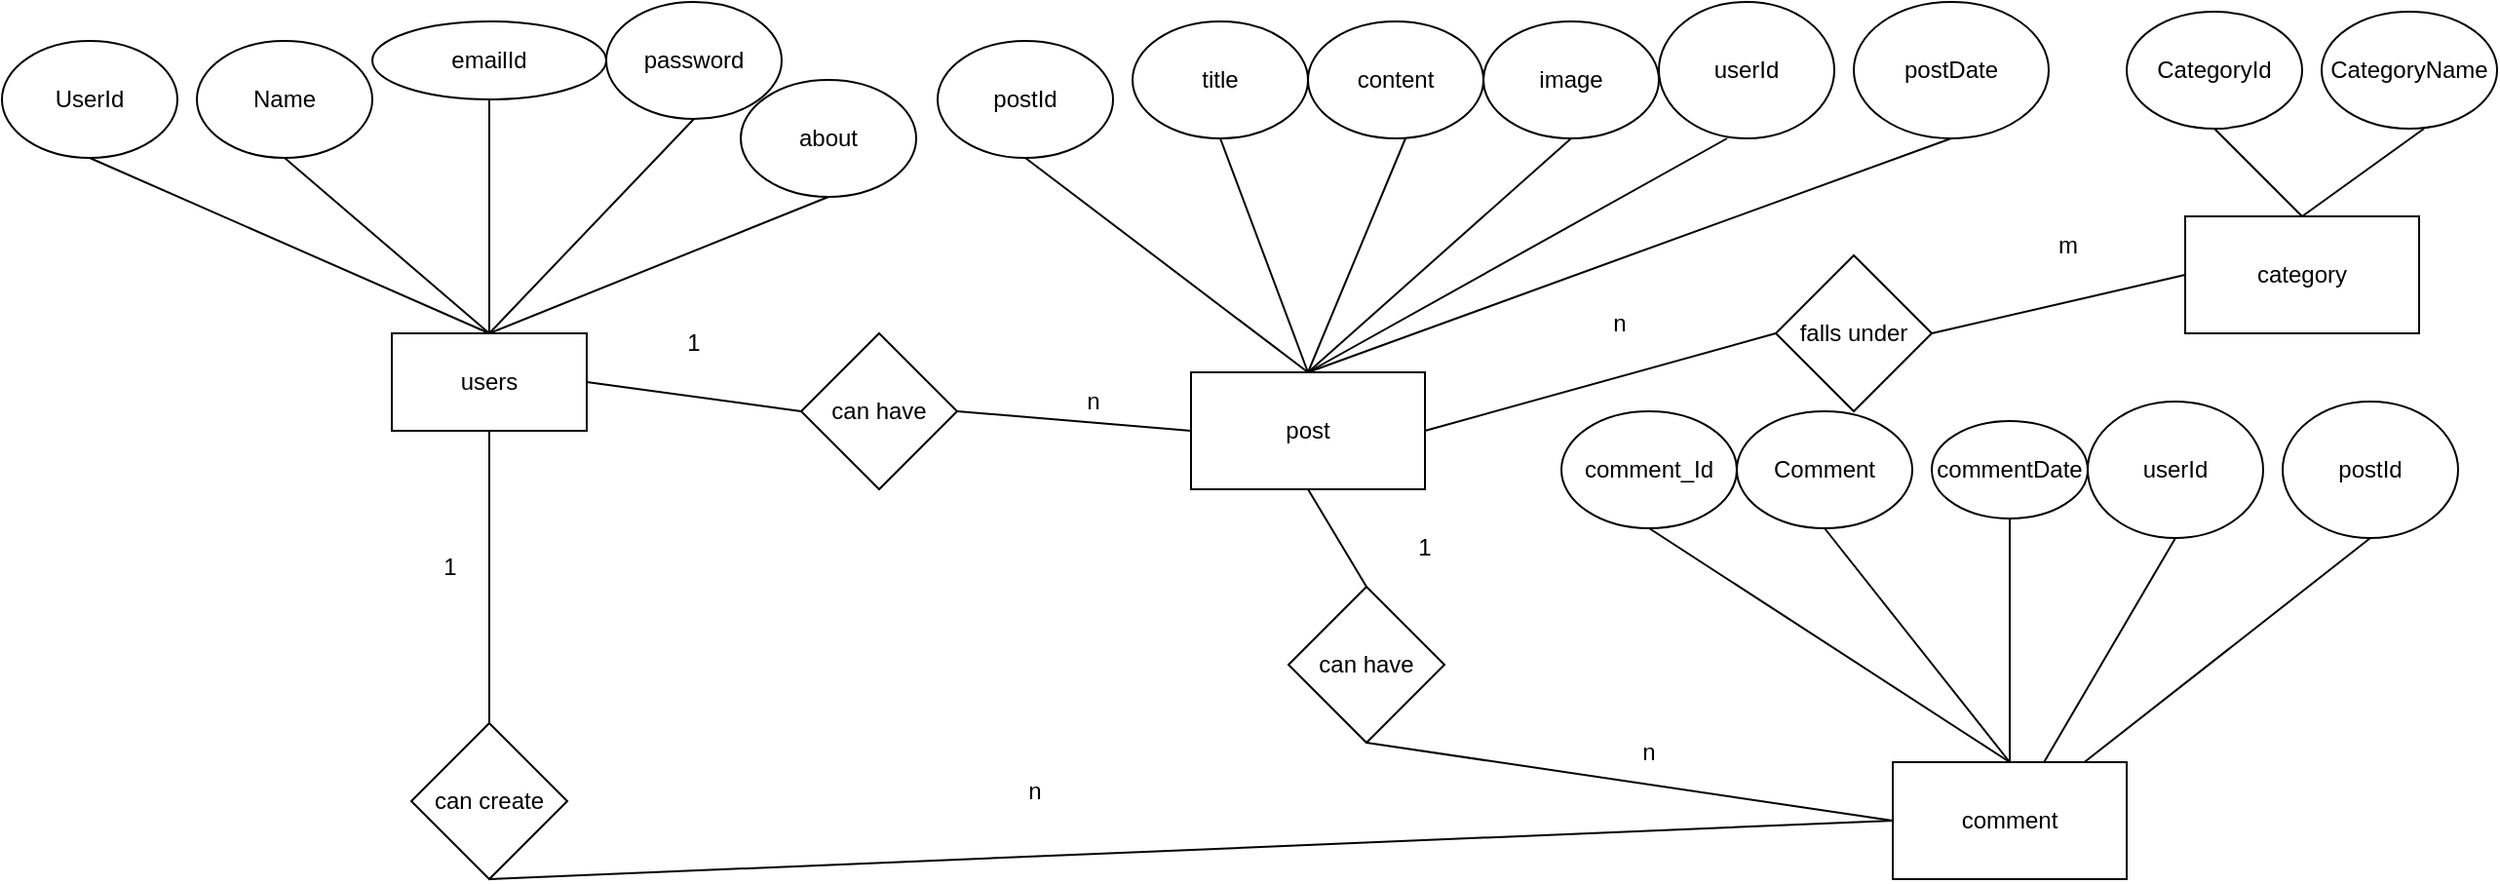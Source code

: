 <mxfile version="20.5.3" type="device"><diagram id="0_QYqSw8uWOZMgOjV0eI" name="Page-1"><mxGraphModel dx="1935" dy="1619" grid="1" gridSize="10" guides="1" tooltips="1" connect="1" arrows="1" fold="1" page="1" pageScale="1" pageWidth="827" pageHeight="1169" math="0" shadow="0"><root><mxCell id="0"/><mxCell id="1" parent="0"/><mxCell id="tV9ufawB_KjoY4fwwwYl-1" value="post" style="rounded=0;whiteSpace=wrap;html=1;" vertex="1" parent="1"><mxGeometry x="600" y="170" width="120" height="60" as="geometry"/></mxCell><mxCell id="tV9ufawB_KjoY4fwwwYl-2" value="users" style="rounded=0;whiteSpace=wrap;html=1;" vertex="1" parent="1"><mxGeometry x="190" y="150" width="100" height="50" as="geometry"/></mxCell><mxCell id="tV9ufawB_KjoY4fwwwYl-4" value="UserId" style="ellipse;whiteSpace=wrap;html=1;" vertex="1" parent="1"><mxGeometry x="-10" width="90" height="60" as="geometry"/></mxCell><mxCell id="tV9ufawB_KjoY4fwwwYl-5" value="" style="endArrow=none;html=1;rounded=0;entryX=0.5;entryY=1;entryDx=0;entryDy=0;exitX=0.5;exitY=0;exitDx=0;exitDy=0;" edge="1" parent="1" source="tV9ufawB_KjoY4fwwwYl-2" target="tV9ufawB_KjoY4fwwwYl-4"><mxGeometry width="50" height="50" relative="1" as="geometry"><mxPoint x="390" y="260" as="sourcePoint"/><mxPoint x="440" y="210" as="targetPoint"/></mxGeometry></mxCell><mxCell id="tV9ufawB_KjoY4fwwwYl-6" value="Name" style="ellipse;whiteSpace=wrap;html=1;" vertex="1" parent="1"><mxGeometry x="90" width="90" height="60" as="geometry"/></mxCell><mxCell id="tV9ufawB_KjoY4fwwwYl-7" value="" style="endArrow=none;html=1;rounded=0;entryX=0.5;entryY=1;entryDx=0;entryDy=0;" edge="1" parent="1" target="tV9ufawB_KjoY4fwwwYl-6"><mxGeometry width="50" height="50" relative="1" as="geometry"><mxPoint x="240" y="150" as="sourcePoint"/><mxPoint x="45" y="70" as="targetPoint"/></mxGeometry></mxCell><mxCell id="tV9ufawB_KjoY4fwwwYl-9" value="" style="endArrow=none;html=1;rounded=0;" edge="1" parent="1" target="tV9ufawB_KjoY4fwwwYl-10"><mxGeometry width="50" height="50" relative="1" as="geometry"><mxPoint x="240" y="150" as="sourcePoint"/><mxPoint x="240" y="40" as="targetPoint"/></mxGeometry></mxCell><mxCell id="tV9ufawB_KjoY4fwwwYl-10" value="emailId" style="ellipse;whiteSpace=wrap;html=1;" vertex="1" parent="1"><mxGeometry x="180" y="-10" width="120" height="40" as="geometry"/></mxCell><mxCell id="tV9ufawB_KjoY4fwwwYl-11" value="password" style="ellipse;whiteSpace=wrap;html=1;" vertex="1" parent="1"><mxGeometry x="300" y="-20" width="90" height="60" as="geometry"/></mxCell><mxCell id="tV9ufawB_KjoY4fwwwYl-12" value="" style="endArrow=none;html=1;rounded=0;entryX=0.5;entryY=1;entryDx=0;entryDy=0;exitX=0.5;exitY=0;exitDx=0;exitDy=0;" edge="1" parent="1" source="tV9ufawB_KjoY4fwwwYl-2" target="tV9ufawB_KjoY4fwwwYl-11"><mxGeometry width="50" height="50" relative="1" as="geometry"><mxPoint x="250" y="160" as="sourcePoint"/><mxPoint x="250" y="40" as="targetPoint"/></mxGeometry></mxCell><mxCell id="tV9ufawB_KjoY4fwwwYl-13" value="" style="endArrow=none;html=1;rounded=0;exitX=0.5;exitY=0;exitDx=0;exitDy=0;entryX=0.5;entryY=1;entryDx=0;entryDy=0;" edge="1" parent="1" source="tV9ufawB_KjoY4fwwwYl-2" target="tV9ufawB_KjoY4fwwwYl-14"><mxGeometry width="50" height="50" relative="1" as="geometry"><mxPoint x="260" y="170" as="sourcePoint"/><mxPoint x="400" y="90" as="targetPoint"/></mxGeometry></mxCell><mxCell id="tV9ufawB_KjoY4fwwwYl-14" value="about" style="ellipse;whiteSpace=wrap;html=1;" vertex="1" parent="1"><mxGeometry x="369" y="20" width="90" height="60" as="geometry"/></mxCell><mxCell id="tV9ufawB_KjoY4fwwwYl-15" value="postId&lt;span style=&quot;color: rgba(0, 0, 0, 0); font-family: monospace; font-size: 0px; text-align: start;&quot;&gt;%3CmxGraphModel%3E%3Croot%3E%3CmxCell%20id%3D%220%22%2F%3E%3CmxCell%20id%3D%221%22%20parent%3D%220%22%2F%3E%3CmxCell%20id%3D%222%22%20value%3D%22about%22%20style%3D%22ellipse%3BwhiteSpace%3Dwrap%3Bhtml%3D1%3B%22%20vertex%3D%221%22%20parent%3D%221%22%3E%3CmxGeometry%20x%3D%22390%22%20y%3D%2240%22%20width%3D%2290%22%20height%3D%2260%22%20as%3D%22geometry%22%2F%3E%3C%2FmxCell%3E%3C%2Froot%3E%3C%2FmxGraphModel%3E&lt;/span&gt;" style="ellipse;whiteSpace=wrap;html=1;" vertex="1" parent="1"><mxGeometry x="470" width="90" height="60" as="geometry"/></mxCell><mxCell id="tV9ufawB_KjoY4fwwwYl-16" value="title" style="ellipse;whiteSpace=wrap;html=1;" vertex="1" parent="1"><mxGeometry x="570" y="-10" width="90" height="60" as="geometry"/></mxCell><mxCell id="tV9ufawB_KjoY4fwwwYl-17" value="cont&lt;span style=&quot;color: rgba(0, 0, 0, 0); font-family: monospace; font-size: 0px; text-align: start;&quot;&gt;%3CmxGraphModel%3E%3Croot%3E%3CmxCell%20id%3D%220%22%2F%3E%3CmxCell%20id%3D%221%22%20parent%3D%220%22%2F%3E%3CmxCell%20id%3D%222%22%20value%3D%22about%22%20style%3D%22ellipse%3BwhiteSpace%3Dwrap%3Bhtml%3D1%3B%22%20vertex%3D%221%22%20parent%3D%221%22%3E%3CmxGeometry%20x%3D%22390%22%20y%3D%2240%22%20width%3D%2290%22%20height%3D%2260%22%20as%3D%22geometry%22%2F%3E%3C%2FmxCell%3E%3C%2Froot%3E%3C%2FmxGraphModel%3E&lt;/span&gt;ent" style="ellipse;whiteSpace=wrap;html=1;" vertex="1" parent="1"><mxGeometry x="660" y="-10" width="90" height="60" as="geometry"/></mxCell><mxCell id="tV9ufawB_KjoY4fwwwYl-18" value="image" style="ellipse;whiteSpace=wrap;html=1;" vertex="1" parent="1"><mxGeometry x="750" y="-10" width="90" height="60" as="geometry"/></mxCell><mxCell id="tV9ufawB_KjoY4fwwwYl-19" value="" style="endArrow=none;html=1;rounded=0;exitX=0.5;exitY=0;exitDx=0;exitDy=0;" edge="1" parent="1" source="tV9ufawB_KjoY4fwwwYl-1"><mxGeometry width="50" height="50" relative="1" as="geometry"><mxPoint x="710" y="170" as="sourcePoint"/><mxPoint x="710" y="50" as="targetPoint"/></mxGeometry></mxCell><mxCell id="tV9ufawB_KjoY4fwwwYl-20" value="" style="endArrow=none;html=1;rounded=0;entryX=0.5;entryY=1;entryDx=0;entryDy=0;exitX=0.5;exitY=0;exitDx=0;exitDy=0;" edge="1" parent="1" source="tV9ufawB_KjoY4fwwwYl-1" target="tV9ufawB_KjoY4fwwwYl-16"><mxGeometry width="50" height="50" relative="1" as="geometry"><mxPoint x="260" y="170" as="sourcePoint"/><mxPoint x="260" y="50" as="targetPoint"/></mxGeometry></mxCell><mxCell id="tV9ufawB_KjoY4fwwwYl-21" value="" style="endArrow=none;html=1;rounded=0;entryX=0.5;entryY=1;entryDx=0;entryDy=0;exitX=0.5;exitY=0;exitDx=0;exitDy=0;" edge="1" parent="1" source="tV9ufawB_KjoY4fwwwYl-1" target="tV9ufawB_KjoY4fwwwYl-15"><mxGeometry width="50" height="50" relative="1" as="geometry"><mxPoint x="270" y="180" as="sourcePoint"/><mxPoint x="270" y="60" as="targetPoint"/></mxGeometry></mxCell><mxCell id="tV9ufawB_KjoY4fwwwYl-22" value="" style="endArrow=none;html=1;rounded=0;entryX=0.5;entryY=1;entryDx=0;entryDy=0;exitX=0.5;exitY=0;exitDx=0;exitDy=0;" edge="1" parent="1" source="tV9ufawB_KjoY4fwwwYl-1" target="tV9ufawB_KjoY4fwwwYl-18"><mxGeometry width="50" height="50" relative="1" as="geometry"><mxPoint x="280" y="190" as="sourcePoint"/><mxPoint x="280" y="70" as="targetPoint"/></mxGeometry></mxCell><mxCell id="tV9ufawB_KjoY4fwwwYl-23" value="userId" style="ellipse;whiteSpace=wrap;html=1;" vertex="1" parent="1"><mxGeometry x="840" y="-20" width="90" height="70" as="geometry"/></mxCell><mxCell id="tV9ufawB_KjoY4fwwwYl-24" value="" style="endArrow=none;html=1;rounded=0;entryX=0.389;entryY=1;entryDx=0;entryDy=0;entryPerimeter=0;exitX=0.5;exitY=0;exitDx=0;exitDy=0;" edge="1" parent="1" source="tV9ufawB_KjoY4fwwwYl-1" target="tV9ufawB_KjoY4fwwwYl-23"><mxGeometry width="50" height="50" relative="1" as="geometry"><mxPoint x="290" y="200" as="sourcePoint"/><mxPoint x="290" y="80" as="targetPoint"/></mxGeometry></mxCell><mxCell id="tV9ufawB_KjoY4fwwwYl-25" value="can have" style="rhombus;whiteSpace=wrap;html=1;" vertex="1" parent="1"><mxGeometry x="400" y="150" width="80" height="80" as="geometry"/></mxCell><mxCell id="tV9ufawB_KjoY4fwwwYl-26" value="" style="endArrow=none;html=1;rounded=0;exitX=1;exitY=0.5;exitDx=0;exitDy=0;entryX=0;entryY=0.5;entryDx=0;entryDy=0;" edge="1" parent="1" source="tV9ufawB_KjoY4fwwwYl-25" target="tV9ufawB_KjoY4fwwwYl-1"><mxGeometry width="50" height="50" relative="1" as="geometry"><mxPoint x="590" y="210" as="sourcePoint"/><mxPoint x="640" y="160" as="targetPoint"/></mxGeometry></mxCell><mxCell id="tV9ufawB_KjoY4fwwwYl-27" value="" style="endArrow=none;html=1;rounded=0;exitX=1;exitY=0.5;exitDx=0;exitDy=0;entryX=0;entryY=0.5;entryDx=0;entryDy=0;" edge="1" parent="1" source="tV9ufawB_KjoY4fwwwYl-2" target="tV9ufawB_KjoY4fwwwYl-25"><mxGeometry width="50" height="50" relative="1" as="geometry"><mxPoint x="590" y="210" as="sourcePoint"/><mxPoint x="410" y="170" as="targetPoint"/></mxGeometry></mxCell><mxCell id="tV9ufawB_KjoY4fwwwYl-28" value="1&lt;span style=&quot;color: rgba(0, 0, 0, 0); font-family: monospace; font-size: 0px; text-align: start;&quot;&gt;%3CmxGraphModel%3E%3Croot%3E%3CmxCell%20id%3D%220%22%2F%3E%3CmxCell%20id%3D%221%22%20parent%3D%220%22%2F%3E%3CmxCell%20id%3D%222%22%20value%3D%22%22%20style%3D%22endArrow%3Dnone%3Bhtml%3D1%3Brounded%3D0%3B%22%20edge%3D%221%22%20parent%3D%221%22%3E%3CmxGeometry%20width%3D%2250%22%20height%3D%2250%22%20relative%3D%221%22%20as%3D%22geometry%22%3E%3CmxPoint%20x%3D%22290%22%20y%3D%22200%22%20as%3D%22sourcePoint%22%2F%3E%3CmxPoint%20x%3D%22290%22%20y%3D%2280%22%20as%3D%22targetPoint%22%2F%3E%3C%2FmxGeometry%3E%3C%2FmxCell%3E%3C%2Froot%3E%3C%2FmxGraphModel%3E&lt;/span&gt;" style="text;html=1;strokeColor=none;fillColor=none;align=center;verticalAlign=middle;whiteSpace=wrap;rounded=0;" vertex="1" parent="1"><mxGeometry x="315" y="140" width="60" height="30" as="geometry"/></mxCell><mxCell id="tV9ufawB_KjoY4fwwwYl-29" value="n" style="text;html=1;strokeColor=none;fillColor=none;align=center;verticalAlign=middle;whiteSpace=wrap;rounded=0;" vertex="1" parent="1"><mxGeometry x="490" y="370" width="60" height="30" as="geometry"/></mxCell><mxCell id="tV9ufawB_KjoY4fwwwYl-30" value="comment" style="rounded=0;whiteSpace=wrap;html=1;" vertex="1" parent="1"><mxGeometry x="960" y="370" width="120" height="60" as="geometry"/></mxCell><mxCell id="tV9ufawB_KjoY4fwwwYl-31" value="comment_Id" style="ellipse;whiteSpace=wrap;html=1;" vertex="1" parent="1"><mxGeometry x="790" y="190" width="90" height="60" as="geometry"/></mxCell><mxCell id="tV9ufawB_KjoY4fwwwYl-32" value="Comment" style="ellipse;whiteSpace=wrap;html=1;" vertex="1" parent="1"><mxGeometry x="880" y="190" width="90" height="60" as="geometry"/></mxCell><mxCell id="tV9ufawB_KjoY4fwwwYl-33" value="postDate" style="ellipse;whiteSpace=wrap;html=1;" vertex="1" parent="1"><mxGeometry x="940" y="-20" width="100" height="70" as="geometry"/></mxCell><mxCell id="tV9ufawB_KjoY4fwwwYl-34" value="" style="endArrow=none;html=1;rounded=0;entryX=0.5;entryY=1;entryDx=0;entryDy=0;exitX=0.5;exitY=0;exitDx=0;exitDy=0;" edge="1" parent="1" source="tV9ufawB_KjoY4fwwwYl-1" target="tV9ufawB_KjoY4fwwwYl-33"><mxGeometry width="50" height="50" relative="1" as="geometry"><mxPoint x="680" y="140" as="sourcePoint"/><mxPoint x="535" y="70" as="targetPoint"/></mxGeometry></mxCell><mxCell id="tV9ufawB_KjoY4fwwwYl-35" value="commentDate" style="ellipse;whiteSpace=wrap;html=1;" vertex="1" parent="1"><mxGeometry x="980" y="195" width="80" height="50" as="geometry"/></mxCell><mxCell id="tV9ufawB_KjoY4fwwwYl-36" value="userId" style="ellipse;whiteSpace=wrap;html=1;" vertex="1" parent="1"><mxGeometry x="1060" y="185" width="90" height="70" as="geometry"/></mxCell><mxCell id="tV9ufawB_KjoY4fwwwYl-39" value="postId" style="ellipse;whiteSpace=wrap;html=1;" vertex="1" parent="1"><mxGeometry x="1160" y="185" width="90" height="70" as="geometry"/></mxCell><mxCell id="tV9ufawB_KjoY4fwwwYl-40" value="" style="endArrow=none;html=1;rounded=0;entryX=0.5;entryY=1;entryDx=0;entryDy=0;exitX=0.5;exitY=0;exitDx=0;exitDy=0;" edge="1" parent="1" source="tV9ufawB_KjoY4fwwwYl-30" target="tV9ufawB_KjoY4fwwwYl-31"><mxGeometry width="50" height="50" relative="1" as="geometry"><mxPoint x="995" y="330" as="sourcePoint"/><mxPoint x="840" y="250" as="targetPoint"/></mxGeometry></mxCell><mxCell id="tV9ufawB_KjoY4fwwwYl-43" value="" style="endArrow=none;html=1;rounded=0;entryX=0.5;entryY=1;entryDx=0;entryDy=0;" edge="1" parent="1" source="tV9ufawB_KjoY4fwwwYl-30" target="tV9ufawB_KjoY4fwwwYl-36"><mxGeometry width="50" height="50" relative="1" as="geometry"><mxPoint x="1020" y="360" as="sourcePoint"/><mxPoint x="845" y="260" as="targetPoint"/></mxGeometry></mxCell><mxCell id="tV9ufawB_KjoY4fwwwYl-44" value="" style="endArrow=none;html=1;rounded=0;entryX=0.5;entryY=1;entryDx=0;entryDy=0;" edge="1" parent="1" source="tV9ufawB_KjoY4fwwwYl-30" target="tV9ufawB_KjoY4fwwwYl-35"><mxGeometry width="50" height="50" relative="1" as="geometry"><mxPoint x="1020" y="360" as="sourcePoint"/><mxPoint x="855" y="270" as="targetPoint"/></mxGeometry></mxCell><mxCell id="tV9ufawB_KjoY4fwwwYl-45" value="" style="endArrow=none;html=1;rounded=0;entryX=0.5;entryY=1;entryDx=0;entryDy=0;exitX=0.5;exitY=0;exitDx=0;exitDy=0;" edge="1" parent="1" source="tV9ufawB_KjoY4fwwwYl-30" target="tV9ufawB_KjoY4fwwwYl-32"><mxGeometry width="50" height="50" relative="1" as="geometry"><mxPoint x="1020" y="360" as="sourcePoint"/><mxPoint x="865" y="280" as="targetPoint"/></mxGeometry></mxCell><mxCell id="tV9ufawB_KjoY4fwwwYl-46" value="" style="endArrow=none;html=1;rounded=0;entryX=0.5;entryY=1;entryDx=0;entryDy=0;" edge="1" parent="1" source="tV9ufawB_KjoY4fwwwYl-30" target="tV9ufawB_KjoY4fwwwYl-39"><mxGeometry width="50" height="50" relative="1" as="geometry"><mxPoint x="1020" y="360" as="sourcePoint"/><mxPoint x="1174.286" y="274.286" as="targetPoint"/></mxGeometry></mxCell><mxCell id="tV9ufawB_KjoY4fwwwYl-48" value="can create" style="rhombus;whiteSpace=wrap;html=1;" vertex="1" parent="1"><mxGeometry x="200" y="350" width="80" height="80" as="geometry"/></mxCell><mxCell id="tV9ufawB_KjoY4fwwwYl-49" value="can have" style="rhombus;whiteSpace=wrap;html=1;" vertex="1" parent="1"><mxGeometry x="650" y="280" width="80" height="80" as="geometry"/></mxCell><mxCell id="tV9ufawB_KjoY4fwwwYl-50" value="" style="endArrow=none;html=1;rounded=0;exitX=0.5;exitY=0;exitDx=0;exitDy=0;entryX=0.5;entryY=1;entryDx=0;entryDy=0;" edge="1" parent="1" source="tV9ufawB_KjoY4fwwwYl-49" target="tV9ufawB_KjoY4fwwwYl-1"><mxGeometry width="50" height="50" relative="1" as="geometry"><mxPoint x="710" y="230" as="sourcePoint"/><mxPoint x="760" y="180" as="targetPoint"/></mxGeometry></mxCell><mxCell id="tV9ufawB_KjoY4fwwwYl-51" value="" style="endArrow=none;html=1;rounded=0;exitX=0.5;exitY=1;exitDx=0;exitDy=0;entryX=0;entryY=0.5;entryDx=0;entryDy=0;" edge="1" parent="1" source="tV9ufawB_KjoY4fwwwYl-49" target="tV9ufawB_KjoY4fwwwYl-30"><mxGeometry width="50" height="50" relative="1" as="geometry"><mxPoint x="710" y="230" as="sourcePoint"/><mxPoint x="760" y="180" as="targetPoint"/></mxGeometry></mxCell><mxCell id="tV9ufawB_KjoY4fwwwYl-52" value="" style="endArrow=none;html=1;rounded=0;exitX=0.5;exitY=0;exitDx=0;exitDy=0;entryX=0.5;entryY=1;entryDx=0;entryDy=0;" edge="1" parent="1" source="tV9ufawB_KjoY4fwwwYl-48" target="tV9ufawB_KjoY4fwwwYl-2"><mxGeometry width="50" height="50" relative="1" as="geometry"><mxPoint x="710" y="230" as="sourcePoint"/><mxPoint x="760" y="180" as="targetPoint"/></mxGeometry></mxCell><mxCell id="tV9ufawB_KjoY4fwwwYl-53" value="" style="endArrow=none;html=1;rounded=0;exitX=0.5;exitY=1;exitDx=0;exitDy=0;entryX=0;entryY=0.5;entryDx=0;entryDy=0;" edge="1" parent="1" source="tV9ufawB_KjoY4fwwwYl-48" target="tV9ufawB_KjoY4fwwwYl-30"><mxGeometry width="50" height="50" relative="1" as="geometry"><mxPoint x="710" y="230" as="sourcePoint"/><mxPoint x="960" y="390" as="targetPoint"/></mxGeometry></mxCell><mxCell id="tV9ufawB_KjoY4fwwwYl-54" value="1&lt;span style=&quot;color: rgba(0, 0, 0, 0); font-family: monospace; font-size: 0px; text-align: start;&quot;&gt;%3CmxGraphModel%3E%3Croot%3E%3CmxCell%20id%3D%220%22%2F%3E%3CmxCell%20id%3D%221%22%20parent%3D%220%22%2F%3E%3CmxCell%20id%3D%222%22%20value%3D%22%22%20style%3D%22endArrow%3Dnone%3Bhtml%3D1%3Brounded%3D0%3B%22%20edge%3D%221%22%20parent%3D%221%22%3E%3CmxGeometry%20width%3D%2250%22%20height%3D%2250%22%20relative%3D%221%22%20as%3D%22geometry%22%3E%3CmxPoint%20x%3D%22290%22%20y%3D%22200%22%20as%3D%22sourcePoint%22%2F%3E%3CmxPoint%20x%3D%22290%22%20y%3D%2280%22%20as%3D%22targetPoint%22%2F%3E%3C%2FmxGeometry%3E%3C%2FmxCell%3E%3C%2Froot%3E%3C%2FmxGraphModel%3E&lt;/span&gt;" style="text;html=1;strokeColor=none;fillColor=none;align=center;verticalAlign=middle;whiteSpace=wrap;rounded=0;" vertex="1" parent="1"><mxGeometry x="690" y="245" width="60" height="30" as="geometry"/></mxCell><mxCell id="tV9ufawB_KjoY4fwwwYl-55" value="1&lt;span style=&quot;color: rgba(0, 0, 0, 0); font-family: monospace; font-size: 0px; text-align: start;&quot;&gt;%3CmxGraphModel%3E%3Croot%3E%3CmxCell%20id%3D%220%22%2F%3E%3CmxCell%20id%3D%221%22%20parent%3D%220%22%2F%3E%3CmxCell%20id%3D%222%22%20value%3D%22%22%20style%3D%22endArrow%3Dnone%3Bhtml%3D1%3Brounded%3D0%3B%22%20edge%3D%221%22%20parent%3D%221%22%3E%3CmxGeometry%20width%3D%2250%22%20height%3D%2250%22%20relative%3D%221%22%20as%3D%22geometry%22%3E%3CmxPoint%20x%3D%22290%22%20y%3D%22200%22%20as%3D%22sourcePoint%22%2F%3E%3CmxPoint%20x%3D%22290%22%20y%3D%2280%22%20as%3D%22targetPoint%22%2F%3E%3C%2FmxGeometry%3E%3C%2FmxCell%3E%3C%2Froot%3E%3C%2FmxGraphModel%3E&lt;/span&gt;" style="text;html=1;strokeColor=none;fillColor=none;align=center;verticalAlign=middle;whiteSpace=wrap;rounded=0;" vertex="1" parent="1"><mxGeometry x="190" y="255" width="60" height="30" as="geometry"/></mxCell><mxCell id="tV9ufawB_KjoY4fwwwYl-56" value="n" style="text;html=1;strokeColor=none;fillColor=none;align=center;verticalAlign=middle;whiteSpace=wrap;rounded=0;" vertex="1" parent="1"><mxGeometry x="520" y="170" width="60" height="30" as="geometry"/></mxCell><mxCell id="tV9ufawB_KjoY4fwwwYl-57" value="n" style="text;html=1;strokeColor=none;fillColor=none;align=center;verticalAlign=middle;whiteSpace=wrap;rounded=0;" vertex="1" parent="1"><mxGeometry x="805" y="350" width="60" height="30" as="geometry"/></mxCell><mxCell id="tV9ufawB_KjoY4fwwwYl-58" value="category" style="rounded=0;whiteSpace=wrap;html=1;" vertex="1" parent="1"><mxGeometry x="1110" y="90" width="120" height="60" as="geometry"/></mxCell><mxCell id="tV9ufawB_KjoY4fwwwYl-59" value="CategoryId" style="ellipse;whiteSpace=wrap;html=1;" vertex="1" parent="1"><mxGeometry x="1080" y="-15" width="90" height="60" as="geometry"/></mxCell><mxCell id="tV9ufawB_KjoY4fwwwYl-60" value="CategoryName" style="ellipse;whiteSpace=wrap;html=1;" vertex="1" parent="1"><mxGeometry x="1180" y="-15" width="90" height="60" as="geometry"/></mxCell><mxCell id="tV9ufawB_KjoY4fwwwYl-61" value="" style="endArrow=none;html=1;rounded=0;entryX=0.389;entryY=1;entryDx=0;entryDy=0;entryPerimeter=0;exitX=0.5;exitY=0;exitDx=0;exitDy=0;" edge="1" parent="1" source="tV9ufawB_KjoY4fwwwYl-58"><mxGeometry width="50" height="50" relative="1" as="geometry"><mxPoint x="1017.49" y="165" as="sourcePoint"/><mxPoint x="1232.5" y="45" as="targetPoint"/></mxGeometry></mxCell><mxCell id="tV9ufawB_KjoY4fwwwYl-62" value="" style="endArrow=none;html=1;rounded=0;entryX=0.5;entryY=1;entryDx=0;entryDy=0;exitX=0.5;exitY=0;exitDx=0;exitDy=0;" edge="1" parent="1" source="tV9ufawB_KjoY4fwwwYl-58" target="tV9ufawB_KjoY4fwwwYl-59"><mxGeometry width="50" height="50" relative="1" as="geometry"><mxPoint x="1180" y="100" as="sourcePoint"/><mxPoint x="1242.5" y="55" as="targetPoint"/></mxGeometry></mxCell><mxCell id="tV9ufawB_KjoY4fwwwYl-63" value="falls under" style="rhombus;whiteSpace=wrap;html=1;" vertex="1" parent="1"><mxGeometry x="900" y="110" width="80" height="80" as="geometry"/></mxCell><mxCell id="tV9ufawB_KjoY4fwwwYl-64" value="" style="endArrow=none;html=1;rounded=0;entryX=0;entryY=0.5;entryDx=0;entryDy=0;exitX=1;exitY=0.5;exitDx=0;exitDy=0;" edge="1" parent="1" source="tV9ufawB_KjoY4fwwwYl-1" target="tV9ufawB_KjoY4fwwwYl-63"><mxGeometry width="50" height="50" relative="1" as="geometry"><mxPoint x="710" y="230" as="sourcePoint"/><mxPoint x="760" y="180" as="targetPoint"/></mxGeometry></mxCell><mxCell id="tV9ufawB_KjoY4fwwwYl-65" value="" style="endArrow=none;html=1;rounded=0;entryX=0;entryY=0.5;entryDx=0;entryDy=0;exitX=1;exitY=0.5;exitDx=0;exitDy=0;" edge="1" parent="1" source="tV9ufawB_KjoY4fwwwYl-63" target="tV9ufawB_KjoY4fwwwYl-58"><mxGeometry width="50" height="50" relative="1" as="geometry"><mxPoint x="730" y="210" as="sourcePoint"/><mxPoint x="910" y="160" as="targetPoint"/></mxGeometry></mxCell><mxCell id="tV9ufawB_KjoY4fwwwYl-66" value="n&lt;span style=&quot;color: rgba(0, 0, 0, 0); font-family: monospace; font-size: 0px; text-align: start;&quot;&gt;%3CmxGraphModel%3E%3Croot%3E%3CmxCell%20id%3D%220%22%2F%3E%3CmxCell%20id%3D%221%22%20parent%3D%220%22%2F%3E%3CmxCell%20id%3D%222%22%20value%3D%221%26lt%3Bspan%20style%3D%26quot%3Bcolor%3A%20rgba(0%2C%200%2C%200%2C%200)%3B%20font-family%3A%20monospace%3B%20font-size%3A%200px%3B%20text-align%3A%20start%3B%26quot%3B%26gt%3B%253CmxGraphModel%253E%253Croot%253E%253CmxCell%2520id%253D%25220%2522%252F%253E%253CmxCell%2520id%253D%25221%2522%2520parent%253D%25220%2522%252F%253E%253CmxCell%2520id%253D%25222%2522%2520value%253D%2522%2522%2520style%253D%2522endArrow%253Dnone%253Bhtml%253D1%253Brounded%253D0%253B%2522%2520edge%253D%25221%2522%2520parent%253D%25221%2522%253E%253CmxGeometry%2520width%253D%252250%2522%2520height%253D%252250%2522%2520relative%253D%25221%2522%2520as%253D%2522geometry%2522%253E%253CmxPoint%2520x%253D%2522290%2522%2520y%253D%2522200%2522%2520as%253D%2522sourcePoint%2522%252F%253E%253CmxPoint%2520x%253D%2522290%2522%2520y%253D%252280%2522%2520as%253D%2522targetPoint%2522%252F%253E%253C%252FmxGeometry%253E%253C%252FmxCell%253E%253C%252Froot%253E%253C%252FmxGraphModel%253E%26lt%3B%2Fspan%26gt%3B%22%20style%3D%22text%3Bhtml%3D1%3BstrokeColor%3Dnone%3BfillColor%3Dnone%3Balign%3Dcenter%3BverticalAlign%3Dmiddle%3BwhiteSpace%3Dwrap%3Brounded%3D0%3B%22%20vertex%3D%221%22%20parent%3D%221%22%3E%3CmxGeometry%20x%3D%22315%22%20y%3D%22140%22%20width%3D%2260%22%20height%3D%2230%22%20as%3D%22geometry%22%2F%3E%3C%2FmxCell%3E%3C%2Froot%3E%3C%2FmxGraphModel%3E&lt;/span&gt;" style="text;html=1;strokeColor=none;fillColor=none;align=center;verticalAlign=middle;whiteSpace=wrap;rounded=0;" vertex="1" parent="1"><mxGeometry x="790" y="130" width="60" height="30" as="geometry"/></mxCell><mxCell id="tV9ufawB_KjoY4fwwwYl-67" value="m" style="text;html=1;strokeColor=none;fillColor=none;align=center;verticalAlign=middle;whiteSpace=wrap;rounded=0;" vertex="1" parent="1"><mxGeometry x="1020" y="90" width="60" height="30" as="geometry"/></mxCell></root></mxGraphModel></diagram></mxfile>